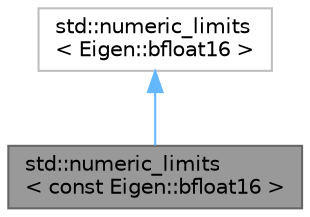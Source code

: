 digraph "std::numeric_limits&lt; const Eigen::bfloat16 &gt;"
{
 // LATEX_PDF_SIZE
  bgcolor="transparent";
  edge [fontname=Helvetica,fontsize=10,labelfontname=Helvetica,labelfontsize=10];
  node [fontname=Helvetica,fontsize=10,shape=box,height=0.2,width=0.4];
  Node1 [id="Node000001",label="std::numeric_limits\l\< const Eigen::bfloat16 \>",height=0.2,width=0.4,color="gray40", fillcolor="grey60", style="filled", fontcolor="black",tooltip=" "];
  Node2 -> Node1 [id="edge2_Node000001_Node000002",dir="back",color="steelblue1",style="solid",tooltip=" "];
  Node2 [id="Node000002",label="std::numeric_limits\l\< Eigen::bfloat16 \>",height=0.2,width=0.4,color="grey75", fillcolor="white", style="filled",URL="$structstd_1_1numeric__limits_3_01Eigen_1_1bfloat16_01_4.html",tooltip=" "];
}
